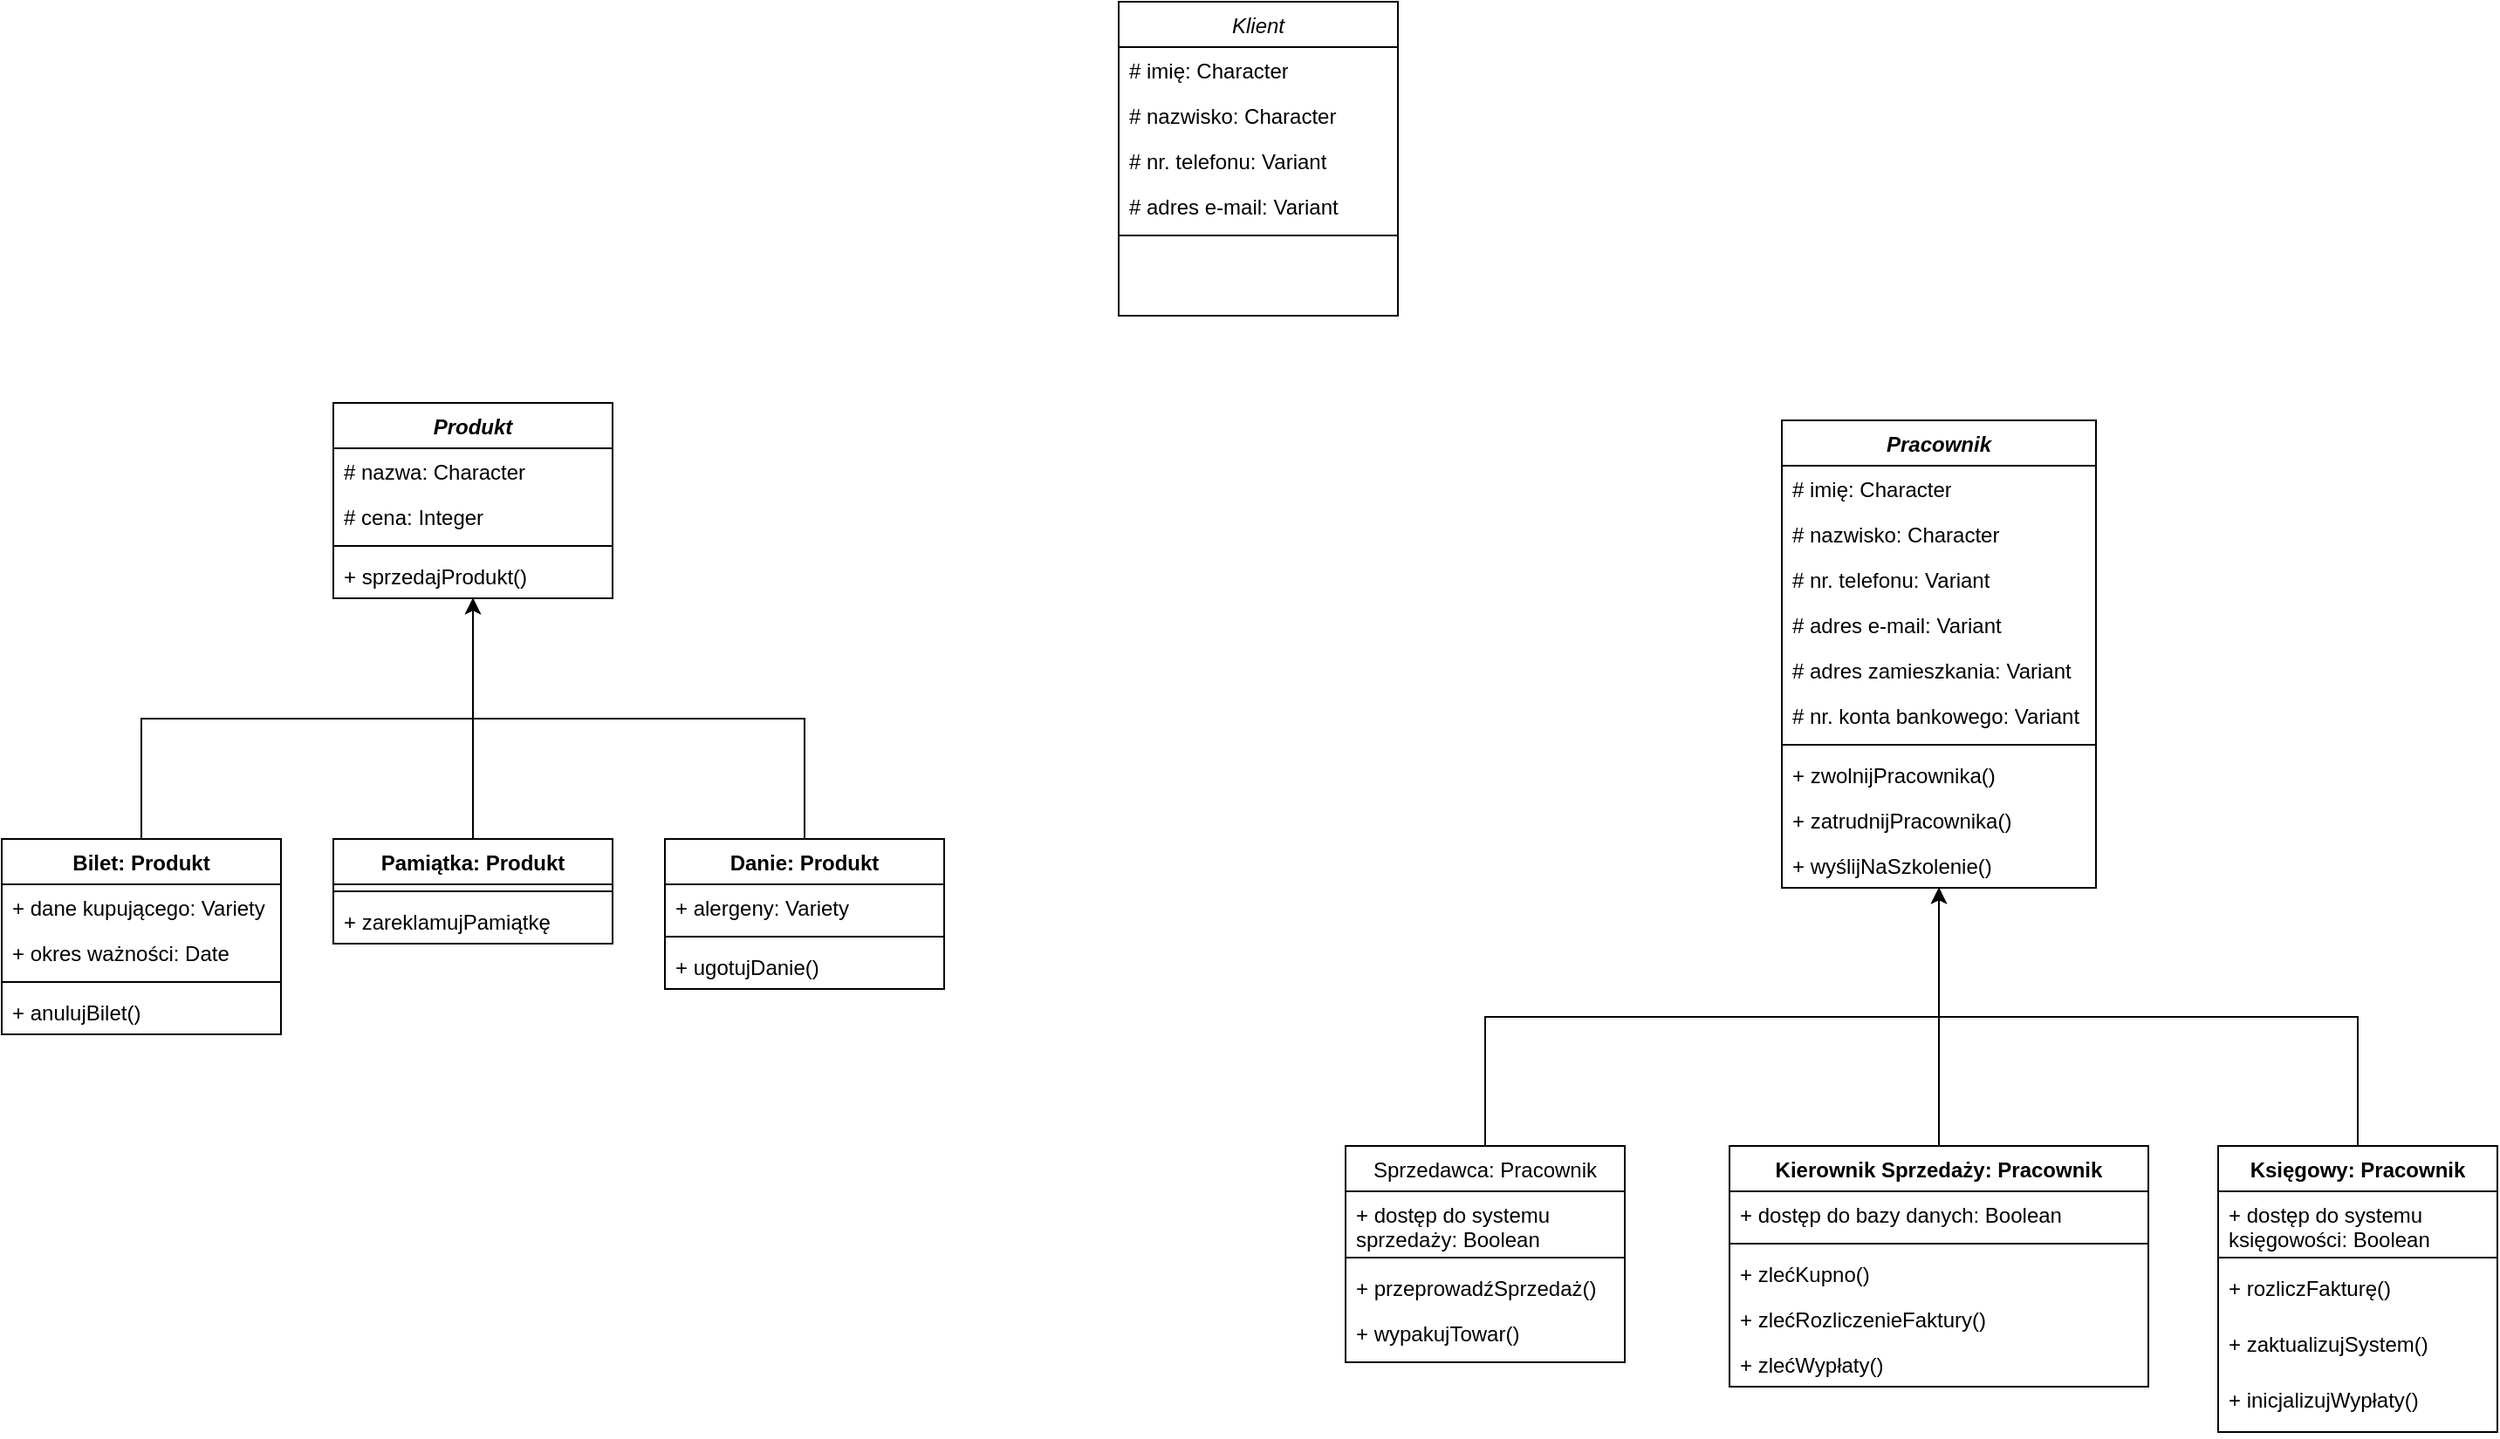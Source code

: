<mxfile version="26.1.3">
  <diagram id="C5RBs43oDa-KdzZeNtuy" name="Page-1">
    <mxGraphModel dx="2876" dy="1066" grid="1" gridSize="10" guides="1" tooltips="1" connect="1" arrows="1" fold="1" page="1" pageScale="1" pageWidth="827" pageHeight="1169" math="0" shadow="0">
      <root>
        <mxCell id="WIyWlLk6GJQsqaUBKTNV-0" />
        <mxCell id="WIyWlLk6GJQsqaUBKTNV-1" parent="WIyWlLk6GJQsqaUBKTNV-0" />
        <mxCell id="zkfFHV4jXpPFQw0GAbJ--0" value="Klient" style="swimlane;fontStyle=2;align=center;verticalAlign=top;childLayout=stackLayout;horizontal=1;startSize=26;horizontalStack=0;resizeParent=1;resizeLast=0;collapsible=1;marginBottom=0;rounded=0;shadow=0;strokeWidth=1;" parent="WIyWlLk6GJQsqaUBKTNV-1" vertex="1">
          <mxGeometry x="-70" y="190" width="160" height="180" as="geometry">
            <mxRectangle x="230" y="140" width="160" height="26" as="alternateBounds" />
          </mxGeometry>
        </mxCell>
        <mxCell id="GYfSj7KpuNzSZIGtAmC_-2" value="# imię: Character" style="text;strokeColor=none;fillColor=none;align=left;verticalAlign=top;spacingLeft=4;spacingRight=4;overflow=hidden;rotatable=0;points=[[0,0.5],[1,0.5]];portConstraint=eastwest;whiteSpace=wrap;html=1;" vertex="1" parent="zkfFHV4jXpPFQw0GAbJ--0">
          <mxGeometry y="26" width="160" height="26" as="geometry" />
        </mxCell>
        <mxCell id="GYfSj7KpuNzSZIGtAmC_-3" value="# nazwisko: Character" style="text;strokeColor=none;fillColor=none;align=left;verticalAlign=top;spacingLeft=4;spacingRight=4;overflow=hidden;rotatable=0;points=[[0,0.5],[1,0.5]];portConstraint=eastwest;whiteSpace=wrap;html=1;" vertex="1" parent="zkfFHV4jXpPFQw0GAbJ--0">
          <mxGeometry y="52" width="160" height="26" as="geometry" />
        </mxCell>
        <mxCell id="GYfSj7KpuNzSZIGtAmC_-0" value="# nr. telefonu: Variant" style="text;strokeColor=none;fillColor=none;align=left;verticalAlign=top;spacingLeft=4;spacingRight=4;overflow=hidden;rotatable=0;points=[[0,0.5],[1,0.5]];portConstraint=eastwest;whiteSpace=wrap;html=1;" vertex="1" parent="zkfFHV4jXpPFQw0GAbJ--0">
          <mxGeometry y="78" width="160" height="26" as="geometry" />
        </mxCell>
        <mxCell id="GYfSj7KpuNzSZIGtAmC_-1" value="# adres e-mail: Variant" style="text;strokeColor=none;fillColor=none;align=left;verticalAlign=top;spacingLeft=4;spacingRight=4;overflow=hidden;rotatable=0;points=[[0,0.5],[1,0.5]];portConstraint=eastwest;whiteSpace=wrap;html=1;" vertex="1" parent="zkfFHV4jXpPFQw0GAbJ--0">
          <mxGeometry y="104" width="160" height="26" as="geometry" />
        </mxCell>
        <mxCell id="zkfFHV4jXpPFQw0GAbJ--4" value="" style="line;html=1;strokeWidth=1;align=left;verticalAlign=middle;spacingTop=-1;spacingLeft=3;spacingRight=3;rotatable=0;labelPosition=right;points=[];portConstraint=eastwest;" parent="zkfFHV4jXpPFQw0GAbJ--0" vertex="1">
          <mxGeometry y="130" width="160" height="8" as="geometry" />
        </mxCell>
        <mxCell id="GYfSj7KpuNzSZIGtAmC_-52" style="edgeStyle=orthogonalEdgeStyle;rounded=0;orthogonalLoop=1;jettySize=auto;html=1;exitX=0.5;exitY=0;exitDx=0;exitDy=0;" edge="1" parent="WIyWlLk6GJQsqaUBKTNV-1" source="zkfFHV4jXpPFQw0GAbJ--17" target="GYfSj7KpuNzSZIGtAmC_-4">
          <mxGeometry relative="1" as="geometry" />
        </mxCell>
        <mxCell id="zkfFHV4jXpPFQw0GAbJ--17" value="Sprzedawca: Pracownik" style="swimlane;fontStyle=0;align=center;verticalAlign=top;childLayout=stackLayout;horizontal=1;startSize=26;horizontalStack=0;resizeParent=1;resizeLast=0;collapsible=1;marginBottom=0;rounded=0;shadow=0;strokeWidth=1;" parent="WIyWlLk6GJQsqaUBKTNV-1" vertex="1">
          <mxGeometry x="60" y="846" width="160" height="124" as="geometry">
            <mxRectangle x="550" y="140" width="160" height="26" as="alternateBounds" />
          </mxGeometry>
        </mxCell>
        <mxCell id="GYfSj7KpuNzSZIGtAmC_-22" value="+ dostęp do systemu sprzedaży: Boolean" style="text;strokeColor=none;fillColor=none;align=left;verticalAlign=top;spacingLeft=4;spacingRight=4;overflow=hidden;rotatable=0;points=[[0,0.5],[1,0.5]];portConstraint=eastwest;whiteSpace=wrap;html=1;" vertex="1" parent="zkfFHV4jXpPFQw0GAbJ--17">
          <mxGeometry y="26" width="160" height="34" as="geometry" />
        </mxCell>
        <mxCell id="zkfFHV4jXpPFQw0GAbJ--23" value="" style="line;html=1;strokeWidth=1;align=left;verticalAlign=middle;spacingTop=-1;spacingLeft=3;spacingRight=3;rotatable=0;labelPosition=right;points=[];portConstraint=eastwest;" parent="zkfFHV4jXpPFQw0GAbJ--17" vertex="1">
          <mxGeometry y="60" width="160" height="8" as="geometry" />
        </mxCell>
        <mxCell id="GYfSj7KpuNzSZIGtAmC_-25" value="+ przeprowadźSprzedaż()" style="text;strokeColor=none;fillColor=none;align=left;verticalAlign=top;spacingLeft=4;spacingRight=4;overflow=hidden;rotatable=0;points=[[0,0.5],[1,0.5]];portConstraint=eastwest;whiteSpace=wrap;html=1;" vertex="1" parent="zkfFHV4jXpPFQw0GAbJ--17">
          <mxGeometry y="68" width="160" height="26" as="geometry" />
        </mxCell>
        <mxCell id="GYfSj7KpuNzSZIGtAmC_-27" value="+ wypakujTowar()" style="text;strokeColor=none;fillColor=none;align=left;verticalAlign=top;spacingLeft=4;spacingRight=4;overflow=hidden;rotatable=0;points=[[0,0.5],[1,0.5]];portConstraint=eastwest;whiteSpace=wrap;html=1;" vertex="1" parent="zkfFHV4jXpPFQw0GAbJ--17">
          <mxGeometry y="94" width="160" height="26" as="geometry" />
        </mxCell>
        <mxCell id="GYfSj7KpuNzSZIGtAmC_-4" value="&lt;i&gt;Pracownik&lt;/i&gt;" style="swimlane;fontStyle=1;align=center;verticalAlign=top;childLayout=stackLayout;horizontal=1;startSize=26;horizontalStack=0;resizeParent=1;resizeParentMax=0;resizeLast=0;collapsible=1;marginBottom=0;whiteSpace=wrap;html=1;" vertex="1" parent="WIyWlLk6GJQsqaUBKTNV-1">
          <mxGeometry x="310" y="430" width="180" height="268" as="geometry" />
        </mxCell>
        <mxCell id="GYfSj7KpuNzSZIGtAmC_-8" value="# imię: Character" style="text;strokeColor=none;fillColor=none;align=left;verticalAlign=top;spacingLeft=4;spacingRight=4;overflow=hidden;rotatable=0;points=[[0,0.5],[1,0.5]];portConstraint=eastwest;whiteSpace=wrap;html=1;" vertex="1" parent="GYfSj7KpuNzSZIGtAmC_-4">
          <mxGeometry y="26" width="180" height="26" as="geometry" />
        </mxCell>
        <mxCell id="GYfSj7KpuNzSZIGtAmC_-9" value="# nazwisko: Character" style="text;strokeColor=none;fillColor=none;align=left;verticalAlign=top;spacingLeft=4;spacingRight=4;overflow=hidden;rotatable=0;points=[[0,0.5],[1,0.5]];portConstraint=eastwest;whiteSpace=wrap;html=1;" vertex="1" parent="GYfSj7KpuNzSZIGtAmC_-4">
          <mxGeometry y="52" width="180" height="26" as="geometry" />
        </mxCell>
        <mxCell id="GYfSj7KpuNzSZIGtAmC_-10" value="# nr. telefonu: Variant" style="text;strokeColor=none;fillColor=none;align=left;verticalAlign=top;spacingLeft=4;spacingRight=4;overflow=hidden;rotatable=0;points=[[0,0.5],[1,0.5]];portConstraint=eastwest;whiteSpace=wrap;html=1;" vertex="1" parent="GYfSj7KpuNzSZIGtAmC_-4">
          <mxGeometry y="78" width="180" height="26" as="geometry" />
        </mxCell>
        <mxCell id="GYfSj7KpuNzSZIGtAmC_-11" value="# adres e-mail: Variant" style="text;strokeColor=none;fillColor=none;align=left;verticalAlign=top;spacingLeft=4;spacingRight=4;overflow=hidden;rotatable=0;points=[[0,0.5],[1,0.5]];portConstraint=eastwest;whiteSpace=wrap;html=1;" vertex="1" parent="GYfSj7KpuNzSZIGtAmC_-4">
          <mxGeometry y="104" width="180" height="26" as="geometry" />
        </mxCell>
        <mxCell id="GYfSj7KpuNzSZIGtAmC_-12" value="# adres zamieszkania: Variant" style="text;strokeColor=none;fillColor=none;align=left;verticalAlign=top;spacingLeft=4;spacingRight=4;overflow=hidden;rotatable=0;points=[[0,0.5],[1,0.5]];portConstraint=eastwest;whiteSpace=wrap;html=1;" vertex="1" parent="GYfSj7KpuNzSZIGtAmC_-4">
          <mxGeometry y="130" width="180" height="26" as="geometry" />
        </mxCell>
        <mxCell id="GYfSj7KpuNzSZIGtAmC_-13" value="# nr. konta bankowego: Variant" style="text;strokeColor=none;fillColor=none;align=left;verticalAlign=top;spacingLeft=4;spacingRight=4;overflow=hidden;rotatable=0;points=[[0,0.5],[1,0.5]];portConstraint=eastwest;whiteSpace=wrap;html=1;" vertex="1" parent="GYfSj7KpuNzSZIGtAmC_-4">
          <mxGeometry y="156" width="180" height="26" as="geometry" />
        </mxCell>
        <mxCell id="GYfSj7KpuNzSZIGtAmC_-6" value="" style="line;strokeWidth=1;fillColor=none;align=left;verticalAlign=middle;spacingTop=-1;spacingLeft=3;spacingRight=3;rotatable=0;labelPosition=right;points=[];portConstraint=eastwest;strokeColor=inherit;" vertex="1" parent="GYfSj7KpuNzSZIGtAmC_-4">
          <mxGeometry y="182" width="180" height="8" as="geometry" />
        </mxCell>
        <mxCell id="GYfSj7KpuNzSZIGtAmC_-7" value="+ zwolnijPracownika()" style="text;strokeColor=none;fillColor=none;align=left;verticalAlign=top;spacingLeft=4;spacingRight=4;overflow=hidden;rotatable=0;points=[[0,0.5],[1,0.5]];portConstraint=eastwest;whiteSpace=wrap;html=1;" vertex="1" parent="GYfSj7KpuNzSZIGtAmC_-4">
          <mxGeometry y="190" width="180" height="26" as="geometry" />
        </mxCell>
        <mxCell id="GYfSj7KpuNzSZIGtAmC_-24" value="+ zatrudnijPracownika()" style="text;strokeColor=none;fillColor=none;align=left;verticalAlign=top;spacingLeft=4;spacingRight=4;overflow=hidden;rotatable=0;points=[[0,0.5],[1,0.5]];portConstraint=eastwest;whiteSpace=wrap;html=1;" vertex="1" parent="GYfSj7KpuNzSZIGtAmC_-4">
          <mxGeometry y="216" width="180" height="26" as="geometry" />
        </mxCell>
        <mxCell id="GYfSj7KpuNzSZIGtAmC_-26" value="+ wyślijNaSzkolenie()" style="text;strokeColor=none;fillColor=none;align=left;verticalAlign=top;spacingLeft=4;spacingRight=4;overflow=hidden;rotatable=0;points=[[0,0.5],[1,0.5]];portConstraint=eastwest;whiteSpace=wrap;html=1;" vertex="1" parent="GYfSj7KpuNzSZIGtAmC_-4">
          <mxGeometry y="242" width="180" height="26" as="geometry" />
        </mxCell>
        <mxCell id="GYfSj7KpuNzSZIGtAmC_-53" style="edgeStyle=orthogonalEdgeStyle;rounded=0;orthogonalLoop=1;jettySize=auto;html=1;exitX=0.5;exitY=0;exitDx=0;exitDy=0;" edge="1" parent="WIyWlLk6GJQsqaUBKTNV-1" source="GYfSj7KpuNzSZIGtAmC_-14" target="GYfSj7KpuNzSZIGtAmC_-4">
          <mxGeometry relative="1" as="geometry" />
        </mxCell>
        <mxCell id="GYfSj7KpuNzSZIGtAmC_-14" value="Kierownik Sprzedaży: Pracownik" style="swimlane;fontStyle=1;align=center;verticalAlign=top;childLayout=stackLayout;horizontal=1;startSize=26;horizontalStack=0;resizeParent=1;resizeParentMax=0;resizeLast=0;collapsible=1;marginBottom=0;whiteSpace=wrap;html=1;" vertex="1" parent="WIyWlLk6GJQsqaUBKTNV-1">
          <mxGeometry x="280" y="846" width="240" height="138" as="geometry" />
        </mxCell>
        <mxCell id="GYfSj7KpuNzSZIGtAmC_-15" value="+ dostęp do bazy danych: Boolean" style="text;strokeColor=none;fillColor=none;align=left;verticalAlign=top;spacingLeft=4;spacingRight=4;overflow=hidden;rotatable=0;points=[[0,0.5],[1,0.5]];portConstraint=eastwest;whiteSpace=wrap;html=1;" vertex="1" parent="GYfSj7KpuNzSZIGtAmC_-14">
          <mxGeometry y="26" width="240" height="26" as="geometry" />
        </mxCell>
        <mxCell id="GYfSj7KpuNzSZIGtAmC_-16" value="" style="line;strokeWidth=1;fillColor=none;align=left;verticalAlign=middle;spacingTop=-1;spacingLeft=3;spacingRight=3;rotatable=0;labelPosition=right;points=[];portConstraint=eastwest;strokeColor=inherit;" vertex="1" parent="GYfSj7KpuNzSZIGtAmC_-14">
          <mxGeometry y="52" width="240" height="8" as="geometry" />
        </mxCell>
        <mxCell id="GYfSj7KpuNzSZIGtAmC_-17" value="+ zlećKupno()" style="text;strokeColor=none;fillColor=none;align=left;verticalAlign=top;spacingLeft=4;spacingRight=4;overflow=hidden;rotatable=0;points=[[0,0.5],[1,0.5]];portConstraint=eastwest;whiteSpace=wrap;html=1;" vertex="1" parent="GYfSj7KpuNzSZIGtAmC_-14">
          <mxGeometry y="60" width="240" height="26" as="geometry" />
        </mxCell>
        <mxCell id="GYfSj7KpuNzSZIGtAmC_-31" value="+ zlećRozliczenieFaktury()" style="text;strokeColor=none;fillColor=none;align=left;verticalAlign=top;spacingLeft=4;spacingRight=4;overflow=hidden;rotatable=0;points=[[0,0.5],[1,0.5]];portConstraint=eastwest;whiteSpace=wrap;html=1;" vertex="1" parent="GYfSj7KpuNzSZIGtAmC_-14">
          <mxGeometry y="86" width="240" height="26" as="geometry" />
        </mxCell>
        <mxCell id="GYfSj7KpuNzSZIGtAmC_-50" value="+ zlećWypłaty()" style="text;strokeColor=none;fillColor=none;align=left;verticalAlign=top;spacingLeft=4;spacingRight=4;overflow=hidden;rotatable=0;points=[[0,0.5],[1,0.5]];portConstraint=eastwest;whiteSpace=wrap;html=1;" vertex="1" parent="GYfSj7KpuNzSZIGtAmC_-14">
          <mxGeometry y="112" width="240" height="26" as="geometry" />
        </mxCell>
        <mxCell id="GYfSj7KpuNzSZIGtAmC_-54" style="edgeStyle=orthogonalEdgeStyle;rounded=0;orthogonalLoop=1;jettySize=auto;html=1;exitX=0.5;exitY=0;exitDx=0;exitDy=0;" edge="1" parent="WIyWlLk6GJQsqaUBKTNV-1" source="GYfSj7KpuNzSZIGtAmC_-18" target="GYfSj7KpuNzSZIGtAmC_-4">
          <mxGeometry relative="1" as="geometry" />
        </mxCell>
        <mxCell id="GYfSj7KpuNzSZIGtAmC_-18" value="Księgowy: Pracownik" style="swimlane;fontStyle=1;align=center;verticalAlign=top;childLayout=stackLayout;horizontal=1;startSize=26;horizontalStack=0;resizeParent=1;resizeParentMax=0;resizeLast=0;collapsible=1;marginBottom=0;whiteSpace=wrap;html=1;" vertex="1" parent="WIyWlLk6GJQsqaUBKTNV-1">
          <mxGeometry x="560" y="846" width="160" height="164" as="geometry" />
        </mxCell>
        <mxCell id="GYfSj7KpuNzSZIGtAmC_-19" value="+ dostęp do systemu księgowości: Boolean" style="text;strokeColor=none;fillColor=none;align=left;verticalAlign=top;spacingLeft=4;spacingRight=4;overflow=hidden;rotatable=0;points=[[0,0.5],[1,0.5]];portConstraint=eastwest;whiteSpace=wrap;html=1;" vertex="1" parent="GYfSj7KpuNzSZIGtAmC_-18">
          <mxGeometry y="26" width="160" height="34" as="geometry" />
        </mxCell>
        <mxCell id="GYfSj7KpuNzSZIGtAmC_-20" value="" style="line;strokeWidth=1;fillColor=none;align=left;verticalAlign=middle;spacingTop=-1;spacingLeft=3;spacingRight=3;rotatable=0;labelPosition=right;points=[];portConstraint=eastwest;strokeColor=inherit;" vertex="1" parent="GYfSj7KpuNzSZIGtAmC_-18">
          <mxGeometry y="60" width="160" height="8" as="geometry" />
        </mxCell>
        <mxCell id="GYfSj7KpuNzSZIGtAmC_-21" value="+ rozliczFakturę()" style="text;strokeColor=none;fillColor=none;align=left;verticalAlign=top;spacingLeft=4;spacingRight=4;overflow=hidden;rotatable=0;points=[[0,0.5],[1,0.5]];portConstraint=eastwest;whiteSpace=wrap;html=1;" vertex="1" parent="GYfSj7KpuNzSZIGtAmC_-18">
          <mxGeometry y="68" width="160" height="32" as="geometry" />
        </mxCell>
        <mxCell id="GYfSj7KpuNzSZIGtAmC_-30" value="+ zaktualizujSystem()" style="text;strokeColor=none;fillColor=none;align=left;verticalAlign=top;spacingLeft=4;spacingRight=4;overflow=hidden;rotatable=0;points=[[0,0.5],[1,0.5]];portConstraint=eastwest;whiteSpace=wrap;html=1;" vertex="1" parent="GYfSj7KpuNzSZIGtAmC_-18">
          <mxGeometry y="100" width="160" height="32" as="geometry" />
        </mxCell>
        <mxCell id="GYfSj7KpuNzSZIGtAmC_-49" value="+ inicjalizujWypłaty()" style="text;strokeColor=none;fillColor=none;align=left;verticalAlign=top;spacingLeft=4;spacingRight=4;overflow=hidden;rotatable=0;points=[[0,0.5],[1,0.5]];portConstraint=eastwest;whiteSpace=wrap;html=1;" vertex="1" parent="GYfSj7KpuNzSZIGtAmC_-18">
          <mxGeometry y="132" width="160" height="32" as="geometry" />
        </mxCell>
        <mxCell id="GYfSj7KpuNzSZIGtAmC_-57" style="edgeStyle=orthogonalEdgeStyle;rounded=0;orthogonalLoop=1;jettySize=auto;html=1;exitX=0.5;exitY=0;exitDx=0;exitDy=0;" edge="1" parent="WIyWlLk6GJQsqaUBKTNV-1" source="GYfSj7KpuNzSZIGtAmC_-32" target="GYfSj7KpuNzSZIGtAmC_-44">
          <mxGeometry relative="1" as="geometry" />
        </mxCell>
        <mxCell id="GYfSj7KpuNzSZIGtAmC_-32" value="Bilet: Produkt" style="swimlane;fontStyle=1;align=center;verticalAlign=top;childLayout=stackLayout;horizontal=1;startSize=26;horizontalStack=0;resizeParent=1;resizeParentMax=0;resizeLast=0;collapsible=1;marginBottom=0;whiteSpace=wrap;html=1;" vertex="1" parent="WIyWlLk6GJQsqaUBKTNV-1">
          <mxGeometry x="-710" y="670" width="160" height="112" as="geometry" />
        </mxCell>
        <mxCell id="GYfSj7KpuNzSZIGtAmC_-33" value="+ dane kupującego: Variety" style="text;strokeColor=none;fillColor=none;align=left;verticalAlign=top;spacingLeft=4;spacingRight=4;overflow=hidden;rotatable=0;points=[[0,0.5],[1,0.5]];portConstraint=eastwest;whiteSpace=wrap;html=1;" vertex="1" parent="GYfSj7KpuNzSZIGtAmC_-32">
          <mxGeometry y="26" width="160" height="26" as="geometry" />
        </mxCell>
        <mxCell id="GYfSj7KpuNzSZIGtAmC_-56" value="+ okres ważności: Date" style="text;strokeColor=none;fillColor=none;align=left;verticalAlign=top;spacingLeft=4;spacingRight=4;overflow=hidden;rotatable=0;points=[[0,0.5],[1,0.5]];portConstraint=eastwest;whiteSpace=wrap;html=1;" vertex="1" parent="GYfSj7KpuNzSZIGtAmC_-32">
          <mxGeometry y="52" width="160" height="26" as="geometry" />
        </mxCell>
        <mxCell id="GYfSj7KpuNzSZIGtAmC_-34" value="" style="line;strokeWidth=1;fillColor=none;align=left;verticalAlign=middle;spacingTop=-1;spacingLeft=3;spacingRight=3;rotatable=0;labelPosition=right;points=[];portConstraint=eastwest;strokeColor=inherit;" vertex="1" parent="GYfSj7KpuNzSZIGtAmC_-32">
          <mxGeometry y="78" width="160" height="8" as="geometry" />
        </mxCell>
        <mxCell id="GYfSj7KpuNzSZIGtAmC_-35" value="+ anulujBilet()" style="text;strokeColor=none;fillColor=none;align=left;verticalAlign=top;spacingLeft=4;spacingRight=4;overflow=hidden;rotatable=0;points=[[0,0.5],[1,0.5]];portConstraint=eastwest;whiteSpace=wrap;html=1;" vertex="1" parent="GYfSj7KpuNzSZIGtAmC_-32">
          <mxGeometry y="86" width="160" height="26" as="geometry" />
        </mxCell>
        <mxCell id="GYfSj7KpuNzSZIGtAmC_-58" style="edgeStyle=orthogonalEdgeStyle;rounded=0;orthogonalLoop=1;jettySize=auto;html=1;exitX=0.5;exitY=0;exitDx=0;exitDy=0;" edge="1" parent="WIyWlLk6GJQsqaUBKTNV-1" source="GYfSj7KpuNzSZIGtAmC_-36" target="GYfSj7KpuNzSZIGtAmC_-44">
          <mxGeometry relative="1" as="geometry" />
        </mxCell>
        <mxCell id="GYfSj7KpuNzSZIGtAmC_-36" value="Pamiątka: Produkt" style="swimlane;fontStyle=1;align=center;verticalAlign=top;childLayout=stackLayout;horizontal=1;startSize=26;horizontalStack=0;resizeParent=1;resizeParentMax=0;resizeLast=0;collapsible=1;marginBottom=0;whiteSpace=wrap;html=1;" vertex="1" parent="WIyWlLk6GJQsqaUBKTNV-1">
          <mxGeometry x="-520" y="670" width="160" height="60" as="geometry" />
        </mxCell>
        <mxCell id="GYfSj7KpuNzSZIGtAmC_-38" value="" style="line;strokeWidth=1;fillColor=none;align=left;verticalAlign=middle;spacingTop=-1;spacingLeft=3;spacingRight=3;rotatable=0;labelPosition=right;points=[];portConstraint=eastwest;strokeColor=inherit;" vertex="1" parent="GYfSj7KpuNzSZIGtAmC_-36">
          <mxGeometry y="26" width="160" height="8" as="geometry" />
        </mxCell>
        <mxCell id="GYfSj7KpuNzSZIGtAmC_-39" value="+ zareklamujPamiątkę" style="text;strokeColor=none;fillColor=none;align=left;verticalAlign=top;spacingLeft=4;spacingRight=4;overflow=hidden;rotatable=0;points=[[0,0.5],[1,0.5]];portConstraint=eastwest;whiteSpace=wrap;html=1;" vertex="1" parent="GYfSj7KpuNzSZIGtAmC_-36">
          <mxGeometry y="34" width="160" height="26" as="geometry" />
        </mxCell>
        <mxCell id="GYfSj7KpuNzSZIGtAmC_-59" style="edgeStyle=orthogonalEdgeStyle;rounded=0;orthogonalLoop=1;jettySize=auto;html=1;exitX=0.5;exitY=0;exitDx=0;exitDy=0;" edge="1" parent="WIyWlLk6GJQsqaUBKTNV-1" source="GYfSj7KpuNzSZIGtAmC_-40" target="GYfSj7KpuNzSZIGtAmC_-44">
          <mxGeometry relative="1" as="geometry" />
        </mxCell>
        <mxCell id="GYfSj7KpuNzSZIGtAmC_-40" value="Danie: Produkt" style="swimlane;fontStyle=1;align=center;verticalAlign=top;childLayout=stackLayout;horizontal=1;startSize=26;horizontalStack=0;resizeParent=1;resizeParentMax=0;resizeLast=0;collapsible=1;marginBottom=0;whiteSpace=wrap;html=1;" vertex="1" parent="WIyWlLk6GJQsqaUBKTNV-1">
          <mxGeometry x="-330" y="670" width="160" height="86" as="geometry" />
        </mxCell>
        <mxCell id="GYfSj7KpuNzSZIGtAmC_-41" value="+ alergeny: Variety" style="text;strokeColor=none;fillColor=none;align=left;verticalAlign=top;spacingLeft=4;spacingRight=4;overflow=hidden;rotatable=0;points=[[0,0.5],[1,0.5]];portConstraint=eastwest;whiteSpace=wrap;html=1;" vertex="1" parent="GYfSj7KpuNzSZIGtAmC_-40">
          <mxGeometry y="26" width="160" height="26" as="geometry" />
        </mxCell>
        <mxCell id="GYfSj7KpuNzSZIGtAmC_-42" value="" style="line;strokeWidth=1;fillColor=none;align=left;verticalAlign=middle;spacingTop=-1;spacingLeft=3;spacingRight=3;rotatable=0;labelPosition=right;points=[];portConstraint=eastwest;strokeColor=inherit;" vertex="1" parent="GYfSj7KpuNzSZIGtAmC_-40">
          <mxGeometry y="52" width="160" height="8" as="geometry" />
        </mxCell>
        <mxCell id="GYfSj7KpuNzSZIGtAmC_-43" value="+ ugotujDanie()" style="text;strokeColor=none;fillColor=none;align=left;verticalAlign=top;spacingLeft=4;spacingRight=4;overflow=hidden;rotatable=0;points=[[0,0.5],[1,0.5]];portConstraint=eastwest;whiteSpace=wrap;html=1;" vertex="1" parent="GYfSj7KpuNzSZIGtAmC_-40">
          <mxGeometry y="60" width="160" height="26" as="geometry" />
        </mxCell>
        <mxCell id="GYfSj7KpuNzSZIGtAmC_-44" value="&lt;i&gt;Produkt&lt;/i&gt;" style="swimlane;fontStyle=1;align=center;verticalAlign=top;childLayout=stackLayout;horizontal=1;startSize=26;horizontalStack=0;resizeParent=1;resizeParentMax=0;resizeLast=0;collapsible=1;marginBottom=0;whiteSpace=wrap;html=1;" vertex="1" parent="WIyWlLk6GJQsqaUBKTNV-1">
          <mxGeometry x="-520" y="420" width="160" height="112" as="geometry" />
        </mxCell>
        <mxCell id="GYfSj7KpuNzSZIGtAmC_-45" value="# nazwa: Character" style="text;strokeColor=none;fillColor=none;align=left;verticalAlign=top;spacingLeft=4;spacingRight=4;overflow=hidden;rotatable=0;points=[[0,0.5],[1,0.5]];portConstraint=eastwest;whiteSpace=wrap;html=1;" vertex="1" parent="GYfSj7KpuNzSZIGtAmC_-44">
          <mxGeometry y="26" width="160" height="26" as="geometry" />
        </mxCell>
        <mxCell id="GYfSj7KpuNzSZIGtAmC_-55" value="# cena: Integer" style="text;strokeColor=none;fillColor=none;align=left;verticalAlign=top;spacingLeft=4;spacingRight=4;overflow=hidden;rotatable=0;points=[[0,0.5],[1,0.5]];portConstraint=eastwest;whiteSpace=wrap;html=1;" vertex="1" parent="GYfSj7KpuNzSZIGtAmC_-44">
          <mxGeometry y="52" width="160" height="26" as="geometry" />
        </mxCell>
        <mxCell id="GYfSj7KpuNzSZIGtAmC_-46" value="" style="line;strokeWidth=1;fillColor=none;align=left;verticalAlign=middle;spacingTop=-1;spacingLeft=3;spacingRight=3;rotatable=0;labelPosition=right;points=[];portConstraint=eastwest;strokeColor=inherit;" vertex="1" parent="GYfSj7KpuNzSZIGtAmC_-44">
          <mxGeometry y="78" width="160" height="8" as="geometry" />
        </mxCell>
        <mxCell id="GYfSj7KpuNzSZIGtAmC_-47" value="+ sprzedajProdukt()" style="text;strokeColor=none;fillColor=none;align=left;verticalAlign=top;spacingLeft=4;spacingRight=4;overflow=hidden;rotatable=0;points=[[0,0.5],[1,0.5]];portConstraint=eastwest;whiteSpace=wrap;html=1;" vertex="1" parent="GYfSj7KpuNzSZIGtAmC_-44">
          <mxGeometry y="86" width="160" height="26" as="geometry" />
        </mxCell>
      </root>
    </mxGraphModel>
  </diagram>
</mxfile>
